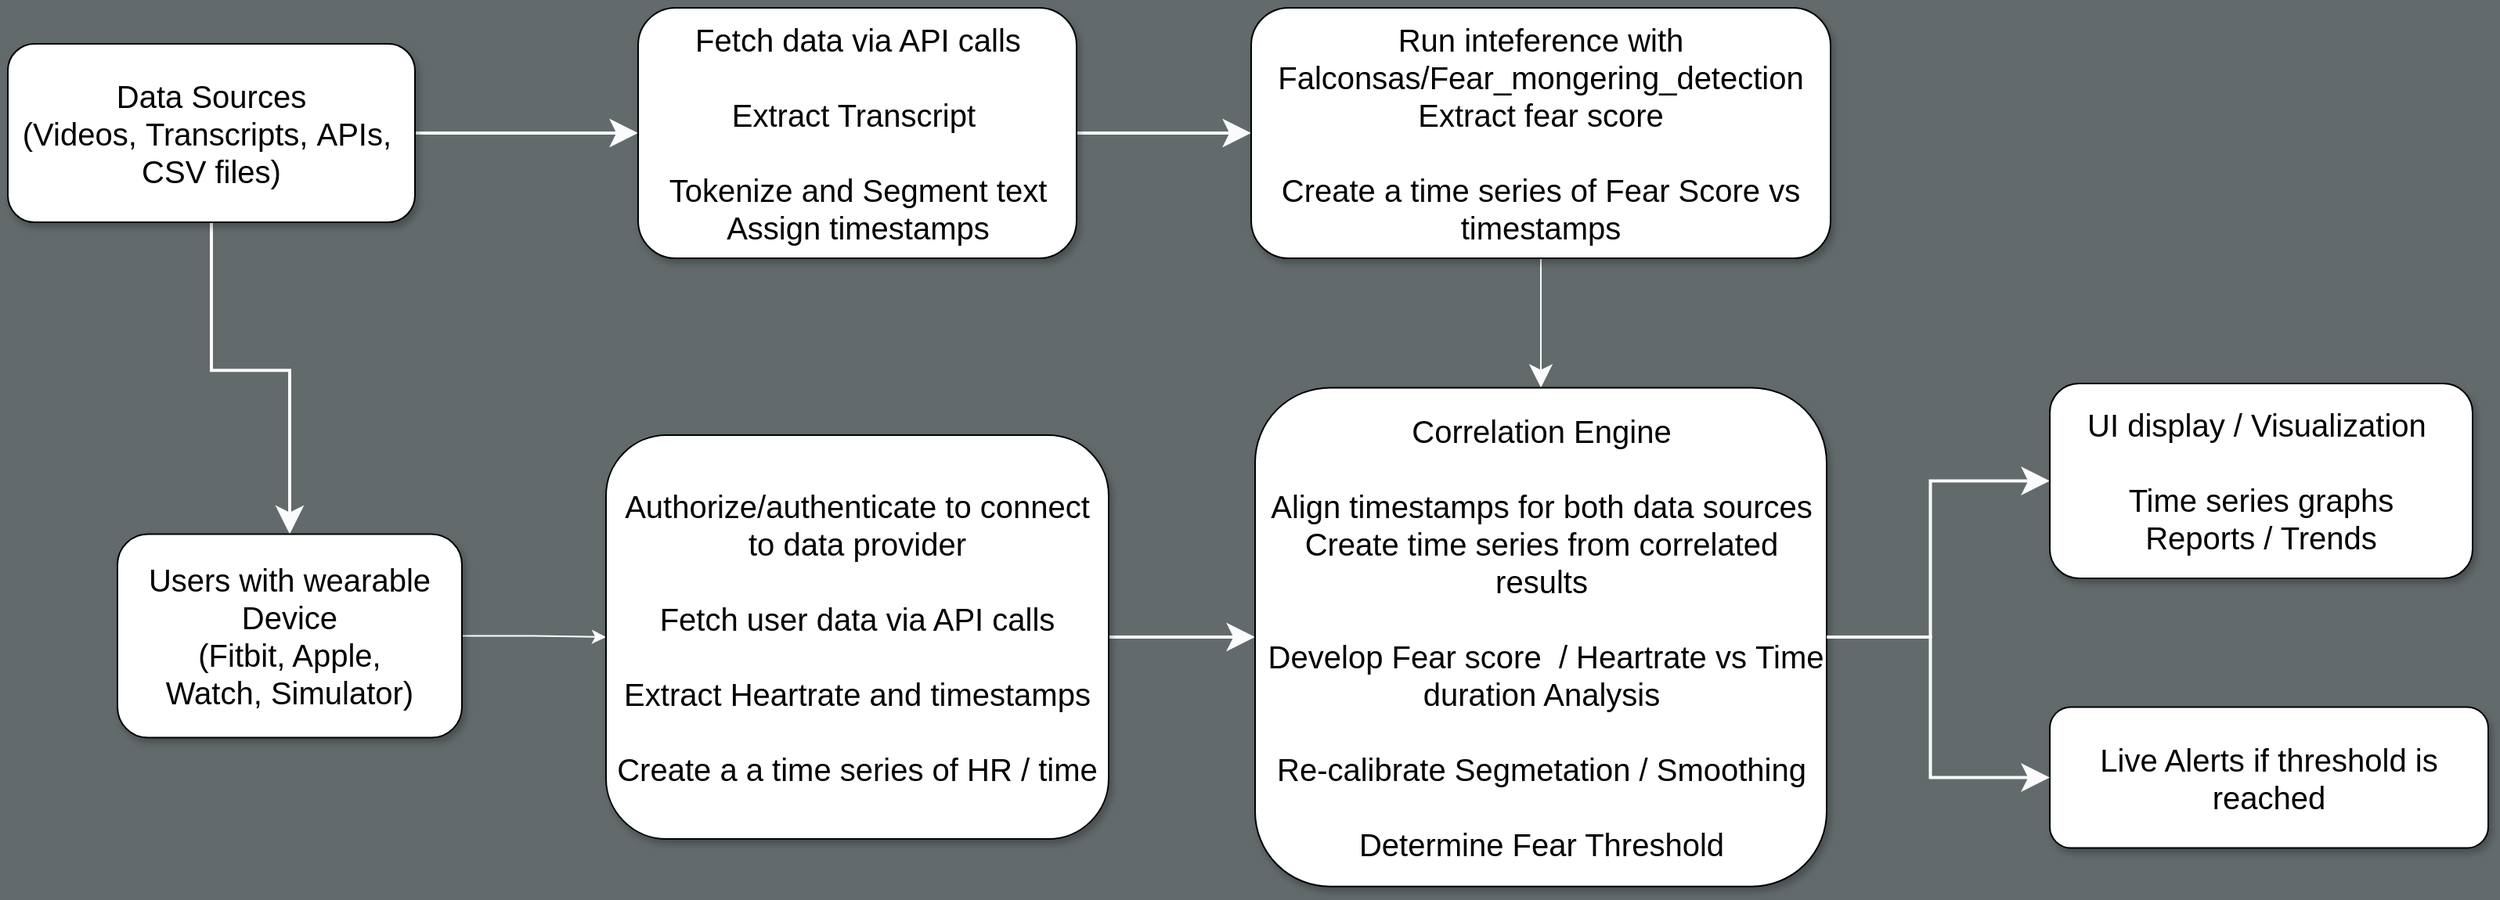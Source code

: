 <mxfile version="28.2.5">
  <diagram id="C5RBs43oDa-KdzZeNtuy" name="Page-1">
    <mxGraphModel dx="83" dy="1051" grid="0" gridSize="10" guides="1" tooltips="1" connect="1" arrows="1" fold="1" page="1" pageScale="1" pageWidth="1700" pageHeight="1100" background="light-dark(#626A6C,#1E4A76)" math="0" shadow="0" adaptiveColors="simple">
      <root>
        <mxCell id="WIyWlLk6GJQsqaUBKTNV-0" />
        <mxCell id="WIyWlLk6GJQsqaUBKTNV-1" parent="WIyWlLk6GJQsqaUBKTNV-0" />
        <mxCell id="XL1AVDFbVfTAMq6u_eOz-0" value="" style="edgeStyle=orthogonalEdgeStyle;rounded=0;orthogonalLoop=1;jettySize=auto;html=1;entryX=0;entryY=0.5;entryDx=0;entryDy=0;strokeColor=#FFFFFF;" parent="WIyWlLk6GJQsqaUBKTNV-1" source="DBazjf379_bZvMSUQni4-8" target="DBazjf379_bZvMSUQni4-15" edge="1">
          <mxGeometry relative="1" as="geometry">
            <mxPoint x="2100" y="567.87" as="sourcePoint" />
          </mxGeometry>
        </mxCell>
        <mxCell id="XL1AVDFbVfTAMq6u_eOz-2" value="" style="edgeStyle=orthogonalEdgeStyle;rounded=0;orthogonalLoop=1;jettySize=auto;html=1;entryX=0;entryY=0.5;entryDx=0;entryDy=0;exitX=1;exitY=0.5;exitDx=0;exitDy=0;strokeWidth=2;endSize=12;fillColor=#647687;strokeColor=#FBFBFB;" parent="WIyWlLk6GJQsqaUBKTNV-1" source="DBazjf379_bZvMSUQni4-0" target="DBazjf379_bZvMSUQni4-9" edge="1">
          <mxGeometry relative="1" as="geometry">
            <mxPoint x="2150" y="315.0" as="targetPoint" />
            <mxPoint x="2060" y="262.5" as="sourcePoint" />
          </mxGeometry>
        </mxCell>
        <mxCell id="XL1AVDFbVfTAMq6u_eOz-5" style="edgeStyle=orthogonalEdgeStyle;rounded=0;orthogonalLoop=1;jettySize=auto;html=1;entryX=0;entryY=0.5;entryDx=0;entryDy=0;exitX=1;exitY=0.5;exitDx=0;exitDy=0;strokeWidth=2;endSize=12;fillColor=#647687;strokeColor=#FBFBFB;" parent="WIyWlLk6GJQsqaUBKTNV-1" source="DBazjf379_bZvMSUQni4-15" target="DBazjf379_bZvMSUQni4-16" edge="1">
          <mxGeometry relative="1" as="geometry">
            <mxPoint x="2660" y="425.053" as="sourcePoint" />
            <mxPoint x="3160" y="365" as="targetPoint" />
          </mxGeometry>
        </mxCell>
        <mxCell id="XL1AVDFbVfTAMq6u_eOz-9" style="edgeStyle=orthogonalEdgeStyle;rounded=0;orthogonalLoop=1;jettySize=auto;html=1;entryX=0;entryY=0.5;entryDx=0;entryDy=0;exitX=1;exitY=0.5;exitDx=0;exitDy=0;strokeWidth=2;endSize=12;fillColor=#647687;strokeColor=#FBFBFB;" parent="WIyWlLk6GJQsqaUBKTNV-1" source="DBazjf379_bZvMSUQni4-16" target="DBazjf379_bZvMSUQni4-18" edge="1">
          <mxGeometry relative="1" as="geometry">
            <mxPoint x="2520" y="903.053" as="sourcePoint" />
            <mxPoint x="3180" y="770" as="targetPoint" />
          </mxGeometry>
        </mxCell>
        <mxCell id="XL1AVDFbVfTAMq6u_eOz-12" value="&lt;div&gt;&lt;font&gt;Live Alerts&amp;nbsp;&lt;/font&gt;&lt;span&gt;if threshold is reached&lt;/span&gt;&lt;/div&gt;" style="rounded=1;whiteSpace=wrap;html=1;fontSize=20;glass=0;strokeWidth=1;shadow=1;labelBackgroundColor=none;" parent="WIyWlLk6GJQsqaUBKTNV-1" vertex="1">
          <mxGeometry x="3060" y="681.75" width="280" height="90" as="geometry" />
        </mxCell>
        <mxCell id="XL1AVDFbVfTAMq6u_eOz-17" value="" style="edgeStyle=orthogonalEdgeStyle;rounded=0;orthogonalLoop=1;jettySize=auto;html=1;exitX=0.5;exitY=1;exitDx=0;exitDy=0;entryX=0.5;entryY=0;entryDx=0;entryDy=0;endSize=12;fillColor=#647687;strokeColor=#FBFBFB;" parent="WIyWlLk6GJQsqaUBKTNV-1" source="DBazjf379_bZvMSUQni4-10" target="DBazjf379_bZvMSUQni4-16" edge="1">
          <mxGeometry relative="1" as="geometry">
            <mxPoint x="3240" y="397.5" as="sourcePoint" />
          </mxGeometry>
        </mxCell>
        <mxCell id="DBazjf379_bZvMSUQni4-7" style="edgeStyle=orthogonalEdgeStyle;rounded=0;orthogonalLoop=1;jettySize=auto;html=1;entryX=0.5;entryY=0;entryDx=0;entryDy=0;strokeWidth=2;endSize=12;fillColor=#647687;strokeColor=#FBFBFB;" parent="WIyWlLk6GJQsqaUBKTNV-1" source="DBazjf379_bZvMSUQni4-0" target="DBazjf379_bZvMSUQni4-8" edge="1">
          <mxGeometry relative="1" as="geometry" />
        </mxCell>
        <mxCell id="DBazjf379_bZvMSUQni4-0" value="&lt;font&gt;Data Sources&lt;/font&gt;&lt;div&gt;&lt;font&gt;(Videos,&amp;nbsp;&lt;span&gt;Transcripts,&amp;nbsp;&lt;/span&gt;&lt;span&gt;APIs,&amp;nbsp;&lt;/span&gt;&lt;/font&gt;&lt;/div&gt;&lt;div&gt;&lt;font&gt;&lt;span&gt;CSV files)&lt;/span&gt;&lt;/font&gt;&lt;/div&gt;" style="rounded=1;whiteSpace=wrap;html=1;fontSize=20;labelBackgroundColor=none;shadow=1;" parent="WIyWlLk6GJQsqaUBKTNV-1" vertex="1">
          <mxGeometry x="1756" y="258" width="260" height="114" as="geometry" />
        </mxCell>
        <mxCell id="DBazjf379_bZvMSUQni4-8" value="&lt;font&gt;Users with wearable Device&lt;/font&gt;&lt;div&gt;&lt;font&gt;(Fitbit, Apple,&lt;/font&gt;&lt;/div&gt;&lt;div&gt;&lt;font&gt;Watch, Simulator)&lt;/font&gt;&lt;/div&gt;" style="rounded=1;whiteSpace=wrap;html=1;fontSize=20;labelBackgroundColor=none;shadow=1;" parent="WIyWlLk6GJQsqaUBKTNV-1" vertex="1">
          <mxGeometry x="1826" y="571.28" width="220" height="130" as="geometry" />
        </mxCell>
        <mxCell id="DBazjf379_bZvMSUQni4-11" value="" style="edgeStyle=orthogonalEdgeStyle;rounded=0;orthogonalLoop=1;jettySize=auto;html=1;strokeWidth=2;endSize=12;fillColor=#647687;strokeColor=#FBFBFB;" parent="WIyWlLk6GJQsqaUBKTNV-1" source="DBazjf379_bZvMSUQni4-9" target="DBazjf379_bZvMSUQni4-10" edge="1">
          <mxGeometry relative="1" as="geometry" />
        </mxCell>
        <mxCell id="DBazjf379_bZvMSUQni4-9" value="&lt;div&gt;&lt;font&gt;Fetch data via API calls&lt;/font&gt;&lt;/div&gt;&lt;div&gt;&lt;font&gt;&lt;br&gt;&lt;/font&gt;&lt;/div&gt;&lt;div&gt;&lt;font&gt;Extract Transcript&amp;nbsp;&lt;/font&gt;&lt;/div&gt;&lt;div&gt;&lt;font&gt;&lt;br&gt;&lt;/font&gt;&lt;/div&gt;&lt;div&gt;&lt;font&gt;Tokenize and Segment text&lt;/font&gt;&lt;/div&gt;&lt;div&gt;&lt;font&gt;Assign timestamps&lt;/font&gt;&lt;/div&gt;" style="rounded=1;whiteSpace=wrap;html=1;fontSize=20;labelBackgroundColor=none;shadow=1;" parent="WIyWlLk6GJQsqaUBKTNV-1" vertex="1">
          <mxGeometry x="2158.5" y="235" width="280" height="160" as="geometry" />
        </mxCell>
        <mxCell id="DBazjf379_bZvMSUQni4-10" value="&lt;div&gt;&lt;span&gt;&lt;font&gt;Run inteference with Falconsas/Fear_mongering_detection&lt;/font&gt;&lt;/span&gt;&lt;/div&gt;&lt;div&gt;&lt;font&gt;Extract fear score&lt;/font&gt;&lt;/div&gt;&lt;div&gt;&lt;font&gt;&lt;br&gt;&lt;/font&gt;&lt;/div&gt;&lt;div&gt;&lt;span&gt;Create a time series of Fear Score vs timestamps&lt;/span&gt;&lt;/div&gt;" style="rounded=1;whiteSpace=wrap;html=1;fontSize=20;labelBackgroundColor=none;shadow=1;" parent="WIyWlLk6GJQsqaUBKTNV-1" vertex="1">
          <mxGeometry x="2550" y="235" width="370" height="160" as="geometry" />
        </mxCell>
        <mxCell id="DBazjf379_bZvMSUQni4-15" value="&lt;div&gt;&lt;font&gt;Authorize/authenticate to connect to data provider&lt;/font&gt;&lt;/div&gt;&lt;div&gt;&lt;font&gt;&lt;br&gt;&lt;/font&gt;&lt;/div&gt;&lt;div&gt;&lt;font&gt;Fetch user data via API calls&lt;/font&gt;&lt;/div&gt;&lt;div&gt;&lt;font&gt;&lt;br&gt;&lt;/font&gt;&lt;/div&gt;&lt;div&gt;&lt;font&gt;Extract Heartrate and&lt;/font&gt;&lt;span&gt;&amp;nbsp;timestamps&lt;/span&gt;&lt;/div&gt;&lt;div&gt;&lt;span&gt;&lt;br&gt;&lt;/span&gt;&lt;/div&gt;&lt;div&gt;&lt;span&gt;Create a a time series of HR / time&lt;/span&gt;&lt;/div&gt;" style="rounded=1;whiteSpace=wrap;html=1;fontSize=20;labelBackgroundColor=none;shadow=1;" parent="WIyWlLk6GJQsqaUBKTNV-1" vertex="1">
          <mxGeometry x="2138" y="508.03" width="321" height="258" as="geometry" />
        </mxCell>
        <mxCell id="DBazjf379_bZvMSUQni4-16" value="&lt;div&gt;&lt;span&gt;Correlation Engine&lt;/span&gt;&lt;/div&gt;&lt;div&gt;&lt;span&gt;&lt;br&gt;&lt;/span&gt;&lt;/div&gt;&lt;div&gt;&lt;span&gt;Align timestamps for both data sources&lt;/span&gt;&lt;/div&gt;&lt;div&gt;&lt;span&gt;Create time series from correlated results&lt;/span&gt;&lt;/div&gt;&lt;div&gt;&lt;span&gt;&lt;br&gt;&lt;/span&gt;&lt;/div&gt;&lt;div&gt;&lt;span&gt;&amp;nbsp;Develop Fear score&amp;nbsp; / Heartrate&amp;nbsp;&lt;/span&gt;&lt;span&gt;vs&amp;nbsp;&lt;/span&gt;&lt;span&gt;Time duration Analysis&lt;/span&gt;&lt;span&gt;&lt;/span&gt;&lt;/div&gt;&lt;div&gt;&lt;span&gt;&lt;br&gt;&lt;/span&gt;&lt;/div&gt;&lt;div&gt;&lt;span&gt;Re-calibrate Segmetation / Smoothing&lt;/span&gt;&lt;span&gt;&lt;/span&gt;&lt;/div&gt;&lt;div&gt;&lt;span&gt;&lt;br&gt;&lt;/span&gt;&lt;/div&gt;&lt;div&gt;&lt;span&gt;Determine Fear Threshold&lt;/span&gt;&lt;/div&gt;" style="rounded=1;whiteSpace=wrap;html=1;fontSize=20;labelBackgroundColor=none;shadow=1;" parent="WIyWlLk6GJQsqaUBKTNV-1" vertex="1">
          <mxGeometry x="2552.5" y="477.69" width="365" height="318.68" as="geometry" />
        </mxCell>
        <mxCell id="DBazjf379_bZvMSUQni4-18" value="&lt;div&gt;&lt;span&gt;UI display /&amp;nbsp;&lt;/span&gt;&lt;span&gt;Visualization&amp;nbsp;&lt;/span&gt;&lt;/div&gt;&lt;div&gt;&lt;span&gt;&lt;br&gt;&lt;/span&gt;&lt;/div&gt;&lt;div&gt;&lt;span&gt;Time series graphs&lt;/span&gt;&lt;/div&gt;&lt;div&gt;&lt;span&gt;Reports / Trends&lt;/span&gt;&lt;/div&gt;" style="rounded=1;whiteSpace=wrap;html=1;fontSize=20;labelBackgroundColor=none;shadow=1;" parent="WIyWlLk6GJQsqaUBKTNV-1" vertex="1">
          <mxGeometry x="3060" y="475" width="270" height="124.5" as="geometry" />
        </mxCell>
        <mxCell id="DBazjf379_bZvMSUQni4-19" style="edgeStyle=orthogonalEdgeStyle;rounded=0;orthogonalLoop=1;jettySize=auto;html=1;entryX=0;entryY=0.5;entryDx=0;entryDy=0;exitX=1;exitY=0.5;exitDx=0;exitDy=0;strokeWidth=2;endSize=12;fillColor=#647687;strokeColor=#FBFBFB;" parent="WIyWlLk6GJQsqaUBKTNV-1" source="DBazjf379_bZvMSUQni4-16" target="XL1AVDFbVfTAMq6u_eOz-12" edge="1">
          <mxGeometry relative="1" as="geometry">
            <mxPoint x="2940" y="555" as="sourcePoint" />
            <mxPoint x="3035" y="555" as="targetPoint" />
          </mxGeometry>
        </mxCell>
      </root>
    </mxGraphModel>
  </diagram>
</mxfile>
